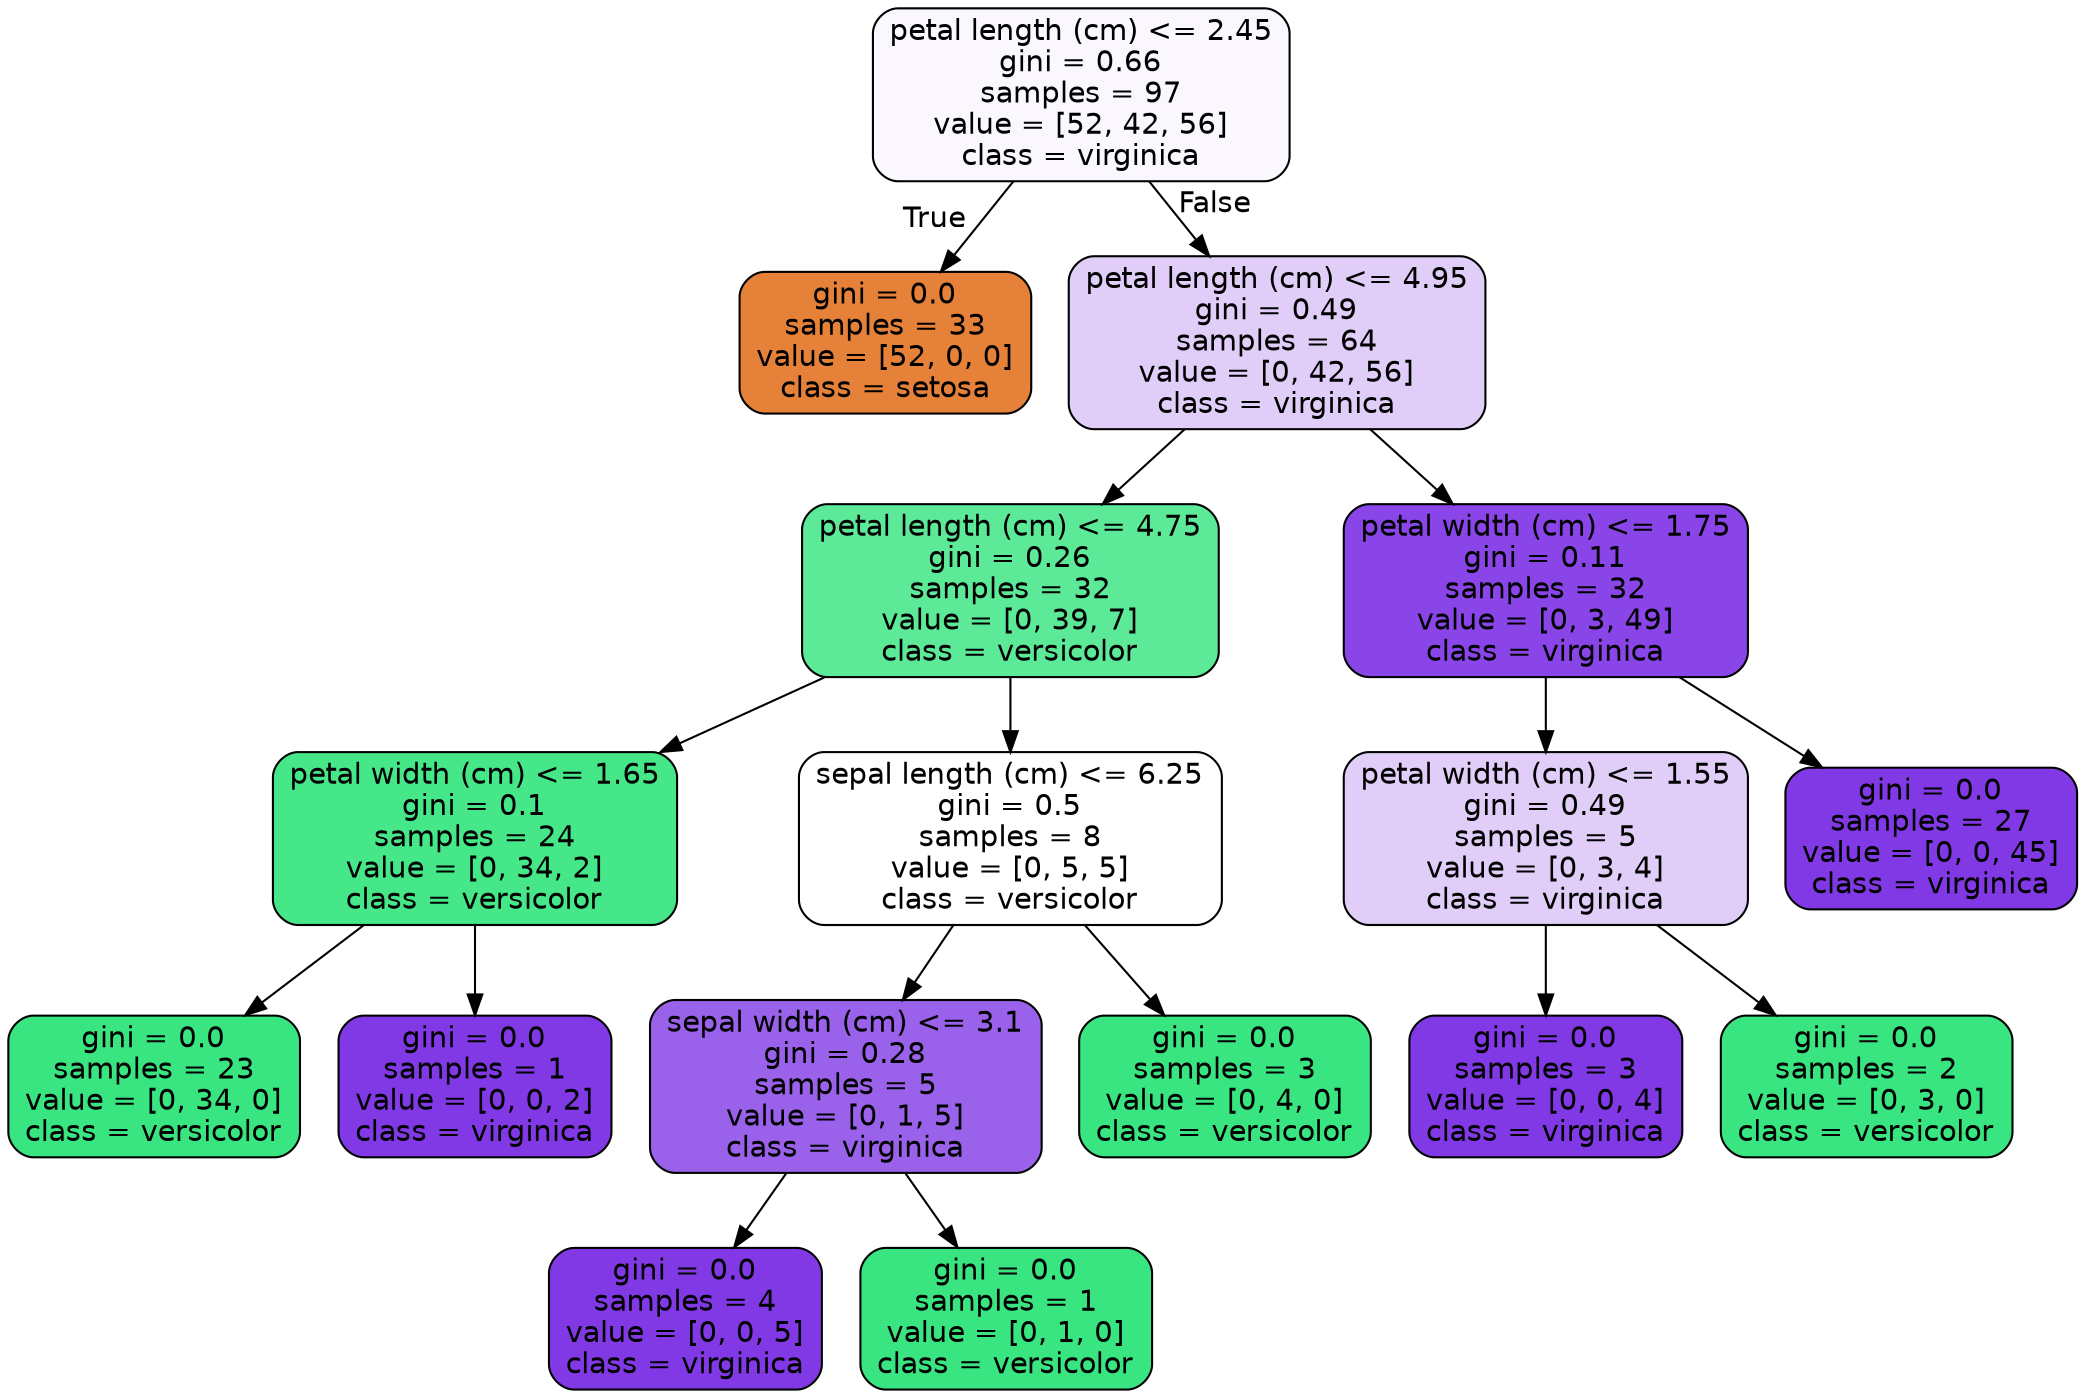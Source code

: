 digraph Tree {
node [shape=box, style="filled, rounded", color="black", fontname="helvetica"] ;
edge [fontname="helvetica"] ;
0 [label="petal length (cm) <= 2.45\ngini = 0.66\nsamples = 97\nvalue = [52, 42, 56]\nclass = virginica", fillcolor="#faf7fe"] ;
1 [label="gini = 0.0\nsamples = 33\nvalue = [52, 0, 0]\nclass = setosa", fillcolor="#e58139"] ;
0 -> 1 [labeldistance=2.5, labelangle=45, headlabel="True"] ;
2 [label="petal length (cm) <= 4.95\ngini = 0.49\nsamples = 64\nvalue = [0, 42, 56]\nclass = virginica", fillcolor="#e0cef8"] ;
0 -> 2 [labeldistance=2.5, labelangle=-45, headlabel="False"] ;
3 [label="petal length (cm) <= 4.75\ngini = 0.26\nsamples = 32\nvalue = [0, 39, 7]\nclass = versicolor", fillcolor="#5dea98"] ;
2 -> 3 ;
4 [label="petal width (cm) <= 1.65\ngini = 0.1\nsamples = 24\nvalue = [0, 34, 2]\nclass = versicolor", fillcolor="#45e788"] ;
3 -> 4 ;
5 [label="gini = 0.0\nsamples = 23\nvalue = [0, 34, 0]\nclass = versicolor", fillcolor="#39e581"] ;
4 -> 5 ;
6 [label="gini = 0.0\nsamples = 1\nvalue = [0, 0, 2]\nclass = virginica", fillcolor="#8139e5"] ;
4 -> 6 ;
7 [label="sepal length (cm) <= 6.25\ngini = 0.5\nsamples = 8\nvalue = [0, 5, 5]\nclass = versicolor", fillcolor="#ffffff"] ;
3 -> 7 ;
8 [label="sepal width (cm) <= 3.1\ngini = 0.28\nsamples = 5\nvalue = [0, 1, 5]\nclass = virginica", fillcolor="#9a61ea"] ;
7 -> 8 ;
9 [label="gini = 0.0\nsamples = 4\nvalue = [0, 0, 5]\nclass = virginica", fillcolor="#8139e5"] ;
8 -> 9 ;
10 [label="gini = 0.0\nsamples = 1\nvalue = [0, 1, 0]\nclass = versicolor", fillcolor="#39e581"] ;
8 -> 10 ;
11 [label="gini = 0.0\nsamples = 3\nvalue = [0, 4, 0]\nclass = versicolor", fillcolor="#39e581"] ;
7 -> 11 ;
12 [label="petal width (cm) <= 1.75\ngini = 0.11\nsamples = 32\nvalue = [0, 3, 49]\nclass = virginica", fillcolor="#8945e7"] ;
2 -> 12 ;
13 [label="petal width (cm) <= 1.55\ngini = 0.49\nsamples = 5\nvalue = [0, 3, 4]\nclass = virginica", fillcolor="#e0cef8"] ;
12 -> 13 ;
14 [label="gini = 0.0\nsamples = 3\nvalue = [0, 0, 4]\nclass = virginica", fillcolor="#8139e5"] ;
13 -> 14 ;
15 [label="gini = 0.0\nsamples = 2\nvalue = [0, 3, 0]\nclass = versicolor", fillcolor="#39e581"] ;
13 -> 15 ;
16 [label="gini = 0.0\nsamples = 27\nvalue = [0, 0, 45]\nclass = virginica", fillcolor="#8139e5"] ;
12 -> 16 ;
}